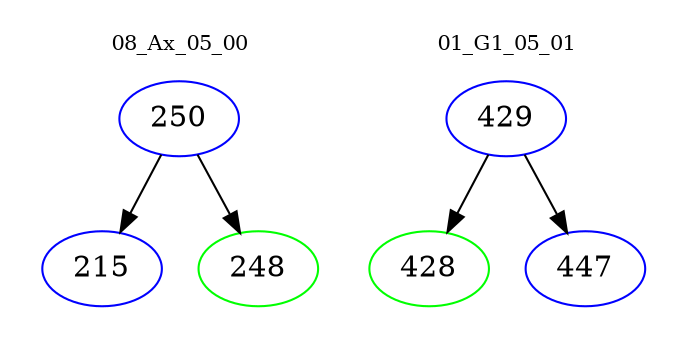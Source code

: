 digraph{
subgraph cluster_0 {
color = white
label = "08_Ax_05_00";
fontsize=10;
T0_250 [label="250", color="blue"]
T0_250 -> T0_215 [color="black"]
T0_215 [label="215", color="blue"]
T0_250 -> T0_248 [color="black"]
T0_248 [label="248", color="green"]
}
subgraph cluster_1 {
color = white
label = "01_G1_05_01";
fontsize=10;
T1_429 [label="429", color="blue"]
T1_429 -> T1_428 [color="black"]
T1_428 [label="428", color="green"]
T1_429 -> T1_447 [color="black"]
T1_447 [label="447", color="blue"]
}
}
